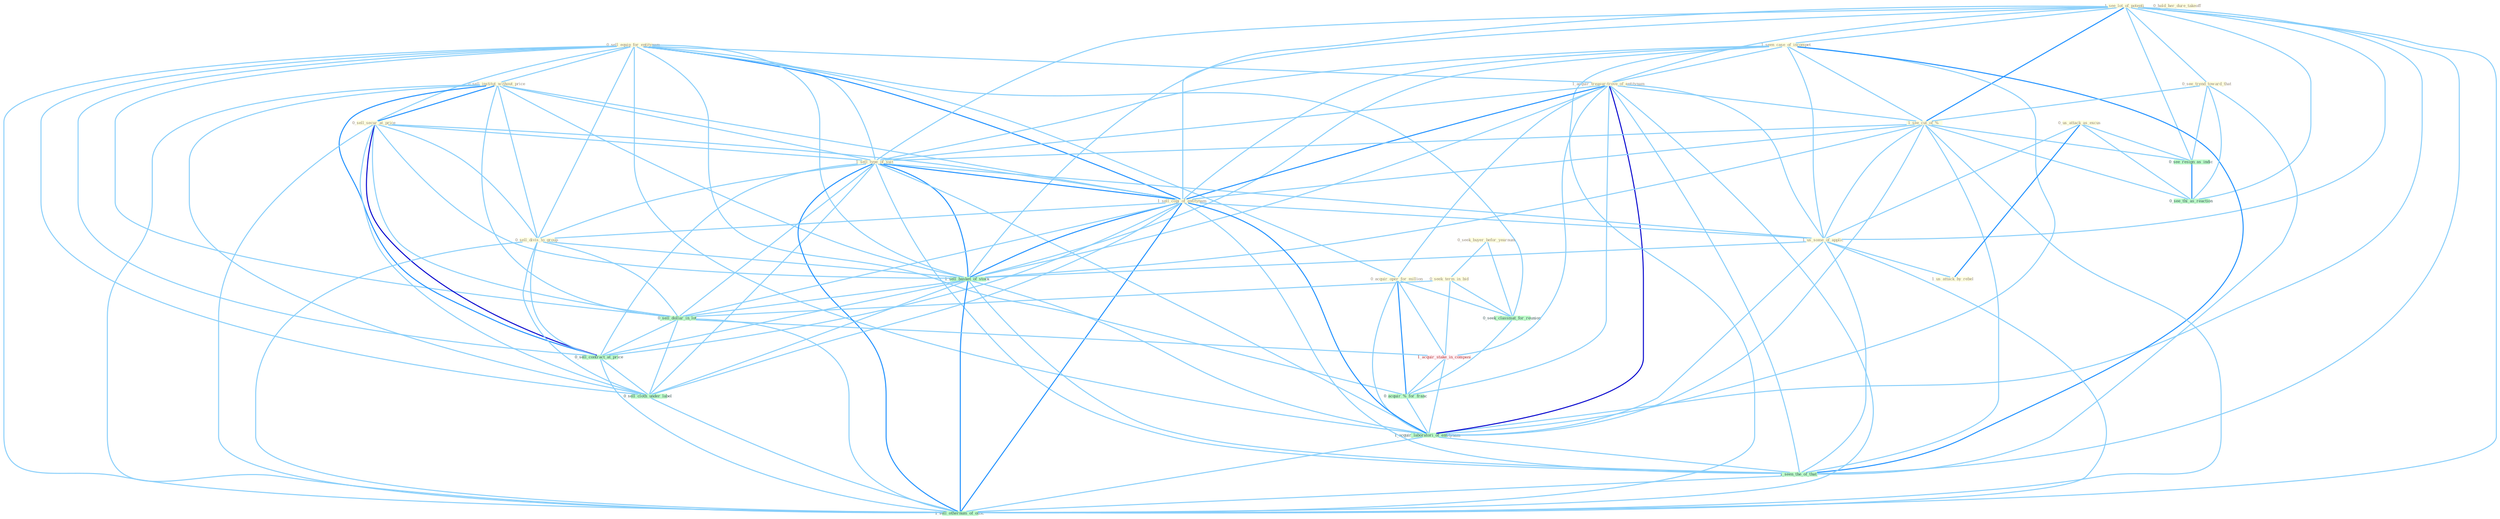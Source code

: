 Graph G{ 
    node
    [shape=polygon,style=filled,width=.5,height=.06,color="#BDFCC9",fixedsize=true,fontsize=4,
    fontcolor="#2f4f4f"];
    {node
    [color="#ffffe0", fontcolor="#8b7d6b"] "0_sell_equip_for_entitynam " "1_see_lot_of_potenti " "1_seen_case_of_incompet " "0_see_trend_toward_that " "0_sell_institut_without_price " "0_seek_buyer_befor_yearnum " "1_acquir_treasur-trove_of_entitynam " "0_acquir_oper_for_million " "1_see_cut_of_% " "0_sell_secur_at_price " "1_sell_type_of_suit " "0_hold_her_dure_takeoff " "1_sell_copi_of_entitynam " "0_seek_term_in_bid " "0_us_attack_as_excus " "1_us_some_of_applic " "0_sell_divis_to_group " "1_us_attack_by_rebel "}
{node [color="#fff0f5", fontcolor="#b22222"] "1_acquir_stake_in_compani "}
edge [color="#B0E2FF"];

	"0_sell_equip_for_entitynam " -- "0_sell_institut_without_price " [w="1", color="#87cefa" ];
	"0_sell_equip_for_entitynam " -- "1_acquir_treasur-trove_of_entitynam " [w="1", color="#87cefa" ];
	"0_sell_equip_for_entitynam " -- "0_acquir_oper_for_million " [w="1", color="#87cefa" ];
	"0_sell_equip_for_entitynam " -- "0_sell_secur_at_price " [w="1", color="#87cefa" ];
	"0_sell_equip_for_entitynam " -- "1_sell_type_of_suit " [w="1", color="#87cefa" ];
	"0_sell_equip_for_entitynam " -- "1_sell_copi_of_entitynam " [w="2", color="#1e90ff" , len=0.8];
	"0_sell_equip_for_entitynam " -- "0_sell_divis_to_group " [w="1", color="#87cefa" ];
	"0_sell_equip_for_entitynam " -- "0_seek_classmat_for_reunion " [w="1", color="#87cefa" ];
	"0_sell_equip_for_entitynam " -- "1_sell_basket_of_stock " [w="1", color="#87cefa" ];
	"0_sell_equip_for_entitynam " -- "0_sell_dollar_in_lot " [w="1", color="#87cefa" ];
	"0_sell_equip_for_entitynam " -- "0_acquir_%_for_franc " [w="1", color="#87cefa" ];
	"0_sell_equip_for_entitynam " -- "0_sell_contract_at_price " [w="1", color="#87cefa" ];
	"0_sell_equip_for_entitynam " -- "1_acquir_laboratori_of_entitynam " [w="1", color="#87cefa" ];
	"0_sell_equip_for_entitynam " -- "0_sell_cloth_under_label " [w="1", color="#87cefa" ];
	"0_sell_equip_for_entitynam " -- "1_sell_othernum_of_offic " [w="1", color="#87cefa" ];
	"1_see_lot_of_potenti " -- "1_seen_case_of_incompet " [w="1", color="#87cefa" ];
	"1_see_lot_of_potenti " -- "0_see_trend_toward_that " [w="1", color="#87cefa" ];
	"1_see_lot_of_potenti " -- "1_acquir_treasur-trove_of_entitynam " [w="1", color="#87cefa" ];
	"1_see_lot_of_potenti " -- "1_see_cut_of_% " [w="2", color="#1e90ff" , len=0.8];
	"1_see_lot_of_potenti " -- "1_sell_type_of_suit " [w="1", color="#87cefa" ];
	"1_see_lot_of_potenti " -- "1_sell_copi_of_entitynam " [w="1", color="#87cefa" ];
	"1_see_lot_of_potenti " -- "1_us_some_of_applic " [w="1", color="#87cefa" ];
	"1_see_lot_of_potenti " -- "1_sell_basket_of_stock " [w="1", color="#87cefa" ];
	"1_see_lot_of_potenti " -- "0_see_resign_as_indic " [w="1", color="#87cefa" ];
	"1_see_lot_of_potenti " -- "1_acquir_laboratori_of_entitynam " [w="1", color="#87cefa" ];
	"1_see_lot_of_potenti " -- "1_seen_the_of_that " [w="1", color="#87cefa" ];
	"1_see_lot_of_potenti " -- "1_sell_othernum_of_offic " [w="1", color="#87cefa" ];
	"1_see_lot_of_potenti " -- "0_see_thi_as_reaction " [w="1", color="#87cefa" ];
	"1_seen_case_of_incompet " -- "1_acquir_treasur-trove_of_entitynam " [w="1", color="#87cefa" ];
	"1_seen_case_of_incompet " -- "1_see_cut_of_% " [w="1", color="#87cefa" ];
	"1_seen_case_of_incompet " -- "1_sell_type_of_suit " [w="1", color="#87cefa" ];
	"1_seen_case_of_incompet " -- "1_sell_copi_of_entitynam " [w="1", color="#87cefa" ];
	"1_seen_case_of_incompet " -- "1_us_some_of_applic " [w="1", color="#87cefa" ];
	"1_seen_case_of_incompet " -- "1_sell_basket_of_stock " [w="1", color="#87cefa" ];
	"1_seen_case_of_incompet " -- "1_acquir_laboratori_of_entitynam " [w="1", color="#87cefa" ];
	"1_seen_case_of_incompet " -- "1_seen_the_of_that " [w="2", color="#1e90ff" , len=0.8];
	"1_seen_case_of_incompet " -- "1_sell_othernum_of_offic " [w="1", color="#87cefa" ];
	"0_see_trend_toward_that " -- "1_see_cut_of_% " [w="1", color="#87cefa" ];
	"0_see_trend_toward_that " -- "0_see_resign_as_indic " [w="1", color="#87cefa" ];
	"0_see_trend_toward_that " -- "1_seen_the_of_that " [w="1", color="#87cefa" ];
	"0_see_trend_toward_that " -- "0_see_thi_as_reaction " [w="1", color="#87cefa" ];
	"0_sell_institut_without_price " -- "0_sell_secur_at_price " [w="2", color="#1e90ff" , len=0.8];
	"0_sell_institut_without_price " -- "1_sell_type_of_suit " [w="1", color="#87cefa" ];
	"0_sell_institut_without_price " -- "1_sell_copi_of_entitynam " [w="1", color="#87cefa" ];
	"0_sell_institut_without_price " -- "0_sell_divis_to_group " [w="1", color="#87cefa" ];
	"0_sell_institut_without_price " -- "1_sell_basket_of_stock " [w="1", color="#87cefa" ];
	"0_sell_institut_without_price " -- "0_sell_dollar_in_lot " [w="1", color="#87cefa" ];
	"0_sell_institut_without_price " -- "0_sell_contract_at_price " [w="2", color="#1e90ff" , len=0.8];
	"0_sell_institut_without_price " -- "0_sell_cloth_under_label " [w="1", color="#87cefa" ];
	"0_sell_institut_without_price " -- "1_sell_othernum_of_offic " [w="1", color="#87cefa" ];
	"0_seek_buyer_befor_yearnum " -- "0_seek_term_in_bid " [w="1", color="#87cefa" ];
	"0_seek_buyer_befor_yearnum " -- "0_seek_classmat_for_reunion " [w="1", color="#87cefa" ];
	"1_acquir_treasur-trove_of_entitynam " -- "0_acquir_oper_for_million " [w="1", color="#87cefa" ];
	"1_acquir_treasur-trove_of_entitynam " -- "1_see_cut_of_% " [w="1", color="#87cefa" ];
	"1_acquir_treasur-trove_of_entitynam " -- "1_sell_type_of_suit " [w="1", color="#87cefa" ];
	"1_acquir_treasur-trove_of_entitynam " -- "1_sell_copi_of_entitynam " [w="2", color="#1e90ff" , len=0.8];
	"1_acquir_treasur-trove_of_entitynam " -- "1_us_some_of_applic " [w="1", color="#87cefa" ];
	"1_acquir_treasur-trove_of_entitynam " -- "1_sell_basket_of_stock " [w="1", color="#87cefa" ];
	"1_acquir_treasur-trove_of_entitynam " -- "1_acquir_stake_in_compani " [w="1", color="#87cefa" ];
	"1_acquir_treasur-trove_of_entitynam " -- "0_acquir_%_for_franc " [w="1", color="#87cefa" ];
	"1_acquir_treasur-trove_of_entitynam " -- "1_acquir_laboratori_of_entitynam " [w="3", color="#0000cd" , len=0.6];
	"1_acquir_treasur-trove_of_entitynam " -- "1_seen_the_of_that " [w="1", color="#87cefa" ];
	"1_acquir_treasur-trove_of_entitynam " -- "1_sell_othernum_of_offic " [w="1", color="#87cefa" ];
	"0_acquir_oper_for_million " -- "0_seek_classmat_for_reunion " [w="1", color="#87cefa" ];
	"0_acquir_oper_for_million " -- "1_acquir_stake_in_compani " [w="1", color="#87cefa" ];
	"0_acquir_oper_for_million " -- "0_acquir_%_for_franc " [w="2", color="#1e90ff" , len=0.8];
	"0_acquir_oper_for_million " -- "1_acquir_laboratori_of_entitynam " [w="1", color="#87cefa" ];
	"1_see_cut_of_% " -- "1_sell_type_of_suit " [w="1", color="#87cefa" ];
	"1_see_cut_of_% " -- "1_sell_copi_of_entitynam " [w="1", color="#87cefa" ];
	"1_see_cut_of_% " -- "1_us_some_of_applic " [w="1", color="#87cefa" ];
	"1_see_cut_of_% " -- "1_sell_basket_of_stock " [w="1", color="#87cefa" ];
	"1_see_cut_of_% " -- "0_see_resign_as_indic " [w="1", color="#87cefa" ];
	"1_see_cut_of_% " -- "1_acquir_laboratori_of_entitynam " [w="1", color="#87cefa" ];
	"1_see_cut_of_% " -- "1_seen_the_of_that " [w="1", color="#87cefa" ];
	"1_see_cut_of_% " -- "1_sell_othernum_of_offic " [w="1", color="#87cefa" ];
	"1_see_cut_of_% " -- "0_see_thi_as_reaction " [w="1", color="#87cefa" ];
	"0_sell_secur_at_price " -- "1_sell_type_of_suit " [w="1", color="#87cefa" ];
	"0_sell_secur_at_price " -- "1_sell_copi_of_entitynam " [w="1", color="#87cefa" ];
	"0_sell_secur_at_price " -- "0_sell_divis_to_group " [w="1", color="#87cefa" ];
	"0_sell_secur_at_price " -- "1_sell_basket_of_stock " [w="1", color="#87cefa" ];
	"0_sell_secur_at_price " -- "0_sell_dollar_in_lot " [w="1", color="#87cefa" ];
	"0_sell_secur_at_price " -- "0_sell_contract_at_price " [w="3", color="#0000cd" , len=0.6];
	"0_sell_secur_at_price " -- "0_sell_cloth_under_label " [w="1", color="#87cefa" ];
	"0_sell_secur_at_price " -- "1_sell_othernum_of_offic " [w="1", color="#87cefa" ];
	"1_sell_type_of_suit " -- "1_sell_copi_of_entitynam " [w="2", color="#1e90ff" , len=0.8];
	"1_sell_type_of_suit " -- "1_us_some_of_applic " [w="1", color="#87cefa" ];
	"1_sell_type_of_suit " -- "0_sell_divis_to_group " [w="1", color="#87cefa" ];
	"1_sell_type_of_suit " -- "1_sell_basket_of_stock " [w="2", color="#1e90ff" , len=0.8];
	"1_sell_type_of_suit " -- "0_sell_dollar_in_lot " [w="1", color="#87cefa" ];
	"1_sell_type_of_suit " -- "0_sell_contract_at_price " [w="1", color="#87cefa" ];
	"1_sell_type_of_suit " -- "1_acquir_laboratori_of_entitynam " [w="1", color="#87cefa" ];
	"1_sell_type_of_suit " -- "0_sell_cloth_under_label " [w="1", color="#87cefa" ];
	"1_sell_type_of_suit " -- "1_seen_the_of_that " [w="1", color="#87cefa" ];
	"1_sell_type_of_suit " -- "1_sell_othernum_of_offic " [w="2", color="#1e90ff" , len=0.8];
	"1_sell_copi_of_entitynam " -- "1_us_some_of_applic " [w="1", color="#87cefa" ];
	"1_sell_copi_of_entitynam " -- "0_sell_divis_to_group " [w="1", color="#87cefa" ];
	"1_sell_copi_of_entitynam " -- "1_sell_basket_of_stock " [w="2", color="#1e90ff" , len=0.8];
	"1_sell_copi_of_entitynam " -- "0_sell_dollar_in_lot " [w="1", color="#87cefa" ];
	"1_sell_copi_of_entitynam " -- "0_sell_contract_at_price " [w="1", color="#87cefa" ];
	"1_sell_copi_of_entitynam " -- "1_acquir_laboratori_of_entitynam " [w="2", color="#1e90ff" , len=0.8];
	"1_sell_copi_of_entitynam " -- "0_sell_cloth_under_label " [w="1", color="#87cefa" ];
	"1_sell_copi_of_entitynam " -- "1_seen_the_of_that " [w="1", color="#87cefa" ];
	"1_sell_copi_of_entitynam " -- "1_sell_othernum_of_offic " [w="2", color="#1e90ff" , len=0.8];
	"0_seek_term_in_bid " -- "0_seek_classmat_for_reunion " [w="1", color="#87cefa" ];
	"0_seek_term_in_bid " -- "0_sell_dollar_in_lot " [w="1", color="#87cefa" ];
	"0_seek_term_in_bid " -- "1_acquir_stake_in_compani " [w="1", color="#87cefa" ];
	"0_us_attack_as_excus " -- "1_us_some_of_applic " [w="1", color="#87cefa" ];
	"0_us_attack_as_excus " -- "1_us_attack_by_rebel " [w="2", color="#1e90ff" , len=0.8];
	"0_us_attack_as_excus " -- "0_see_resign_as_indic " [w="1", color="#87cefa" ];
	"0_us_attack_as_excus " -- "0_see_thi_as_reaction " [w="1", color="#87cefa" ];
	"1_us_some_of_applic " -- "1_us_attack_by_rebel " [w="1", color="#87cefa" ];
	"1_us_some_of_applic " -- "1_sell_basket_of_stock " [w="1", color="#87cefa" ];
	"1_us_some_of_applic " -- "1_acquir_laboratori_of_entitynam " [w="1", color="#87cefa" ];
	"1_us_some_of_applic " -- "1_seen_the_of_that " [w="1", color="#87cefa" ];
	"1_us_some_of_applic " -- "1_sell_othernum_of_offic " [w="1", color="#87cefa" ];
	"0_sell_divis_to_group " -- "1_sell_basket_of_stock " [w="1", color="#87cefa" ];
	"0_sell_divis_to_group " -- "0_sell_dollar_in_lot " [w="1", color="#87cefa" ];
	"0_sell_divis_to_group " -- "0_sell_contract_at_price " [w="1", color="#87cefa" ];
	"0_sell_divis_to_group " -- "0_sell_cloth_under_label " [w="1", color="#87cefa" ];
	"0_sell_divis_to_group " -- "1_sell_othernum_of_offic " [w="1", color="#87cefa" ];
	"0_seek_classmat_for_reunion " -- "0_acquir_%_for_franc " [w="1", color="#87cefa" ];
	"1_sell_basket_of_stock " -- "0_sell_dollar_in_lot " [w="1", color="#87cefa" ];
	"1_sell_basket_of_stock " -- "0_sell_contract_at_price " [w="1", color="#87cefa" ];
	"1_sell_basket_of_stock " -- "1_acquir_laboratori_of_entitynam " [w="1", color="#87cefa" ];
	"1_sell_basket_of_stock " -- "0_sell_cloth_under_label " [w="1", color="#87cefa" ];
	"1_sell_basket_of_stock " -- "1_seen_the_of_that " [w="1", color="#87cefa" ];
	"1_sell_basket_of_stock " -- "1_sell_othernum_of_offic " [w="2", color="#1e90ff" , len=0.8];
	"0_sell_dollar_in_lot " -- "1_acquir_stake_in_compani " [w="1", color="#87cefa" ];
	"0_sell_dollar_in_lot " -- "0_sell_contract_at_price " [w="1", color="#87cefa" ];
	"0_sell_dollar_in_lot " -- "0_sell_cloth_under_label " [w="1", color="#87cefa" ];
	"0_sell_dollar_in_lot " -- "1_sell_othernum_of_offic " [w="1", color="#87cefa" ];
	"0_see_resign_as_indic " -- "0_see_thi_as_reaction " [w="2", color="#1e90ff" , len=0.8];
	"1_acquir_stake_in_compani " -- "0_acquir_%_for_franc " [w="1", color="#87cefa" ];
	"1_acquir_stake_in_compani " -- "1_acquir_laboratori_of_entitynam " [w="1", color="#87cefa" ];
	"0_acquir_%_for_franc " -- "1_acquir_laboratori_of_entitynam " [w="1", color="#87cefa" ];
	"0_sell_contract_at_price " -- "0_sell_cloth_under_label " [w="1", color="#87cefa" ];
	"0_sell_contract_at_price " -- "1_sell_othernum_of_offic " [w="1", color="#87cefa" ];
	"1_acquir_laboratori_of_entitynam " -- "1_seen_the_of_that " [w="1", color="#87cefa" ];
	"1_acquir_laboratori_of_entitynam " -- "1_sell_othernum_of_offic " [w="1", color="#87cefa" ];
	"0_sell_cloth_under_label " -- "1_sell_othernum_of_offic " [w="1", color="#87cefa" ];
	"1_seen_the_of_that " -- "1_sell_othernum_of_offic " [w="1", color="#87cefa" ];
}